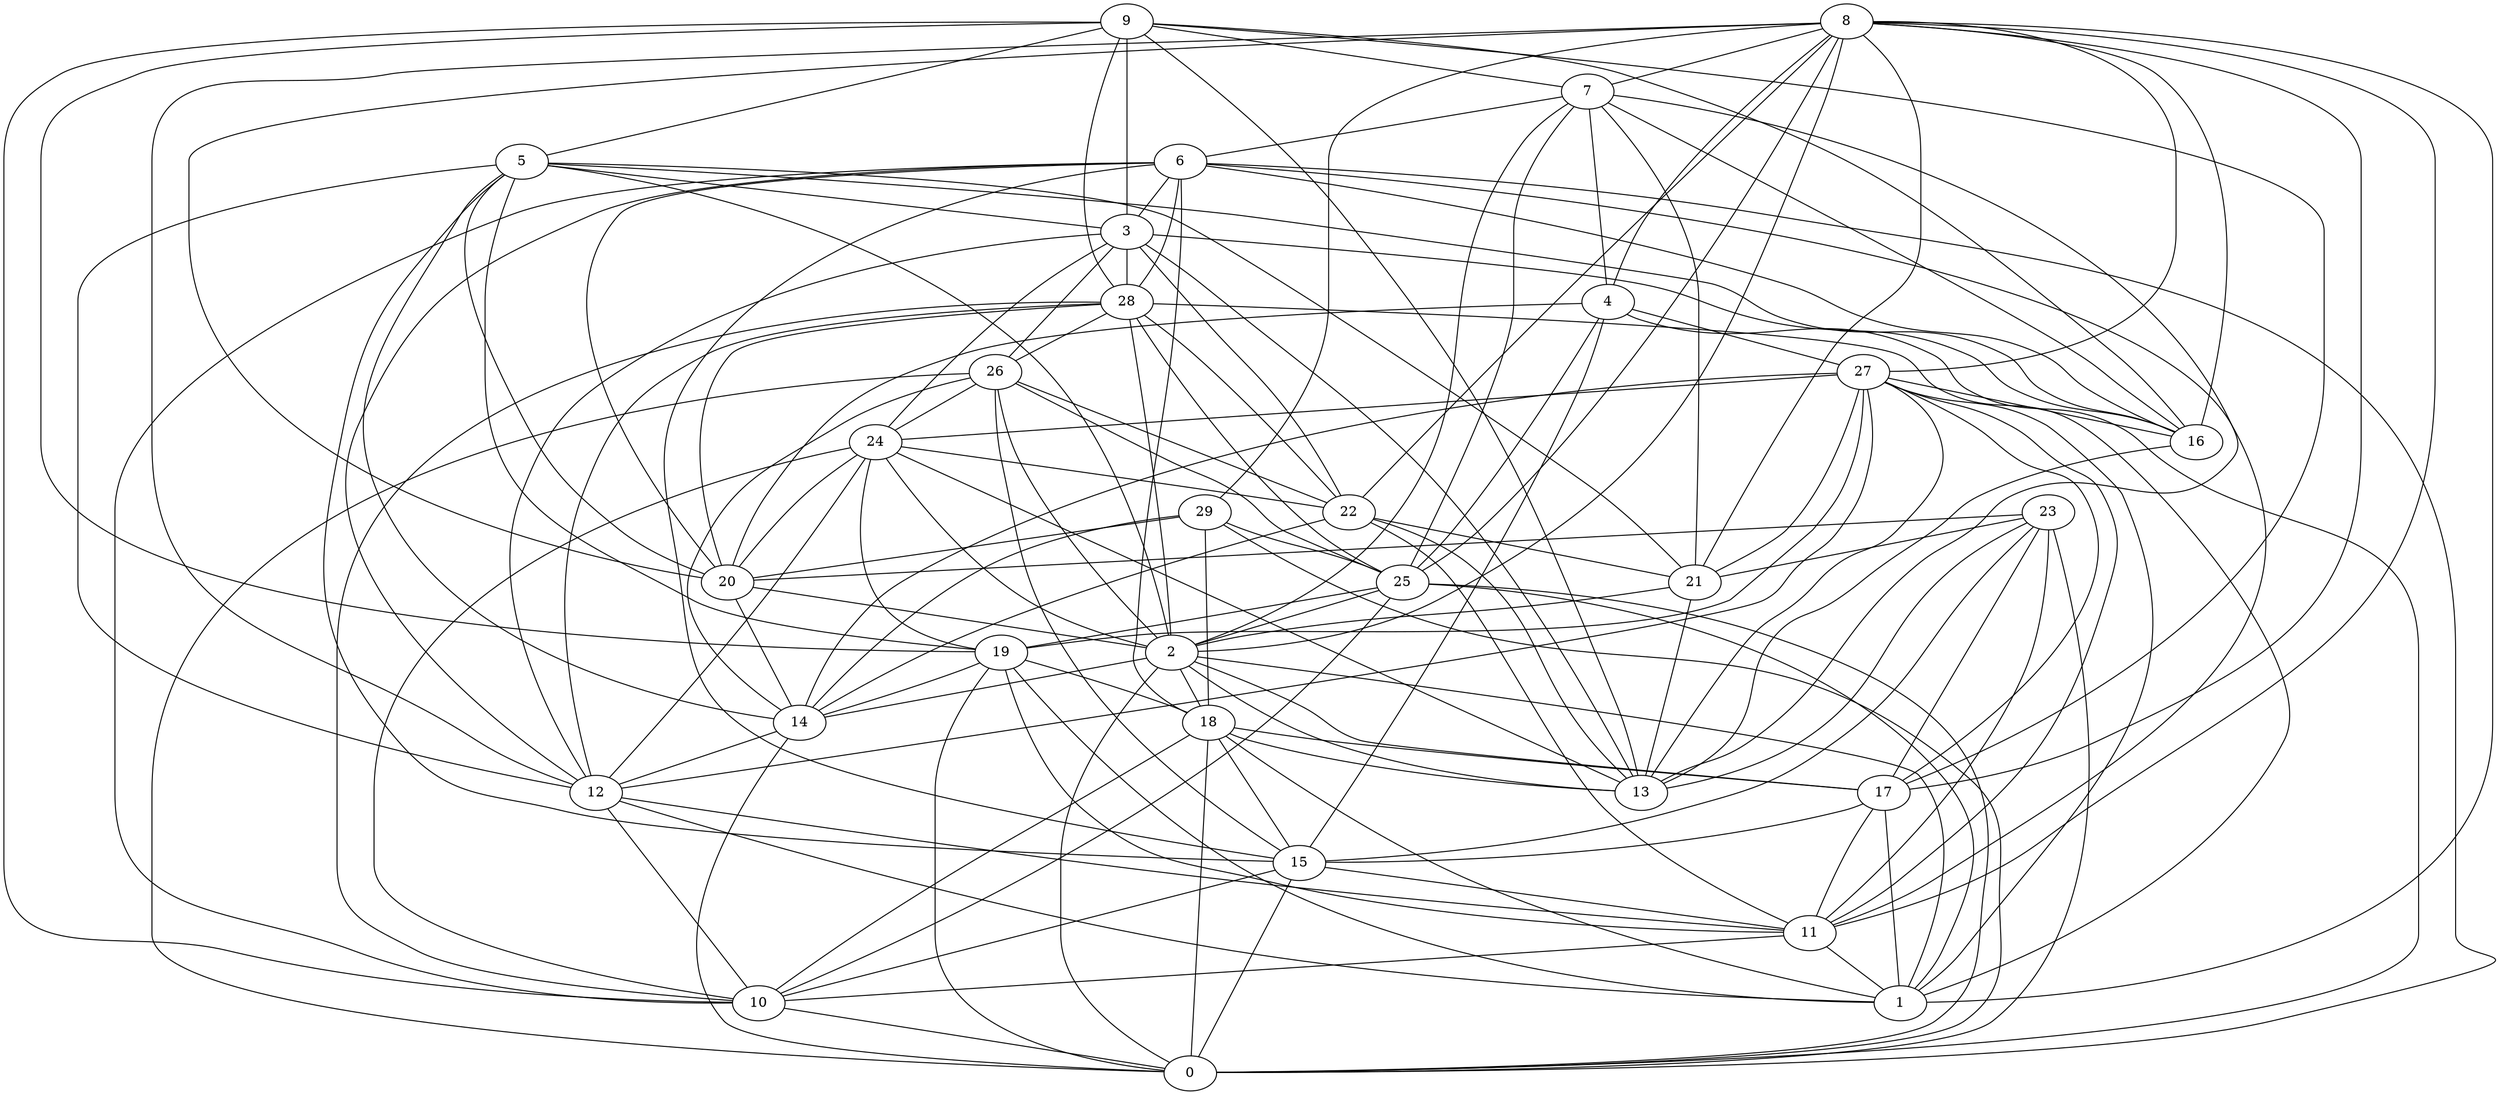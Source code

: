 digraph GG_graph {

subgraph G_graph {
edge [color = black]
"20" -> "2" [dir = none]
"22" -> "21" [dir = none]
"22" -> "14" [dir = none]
"9" -> "13" [dir = none]
"9" -> "19" [dir = none]
"9" -> "17" [dir = none]
"9" -> "28" [dir = none]
"9" -> "16" [dir = none]
"7" -> "25" [dir = none]
"7" -> "4" [dir = none]
"7" -> "21" [dir = none]
"10" -> "0" [dir = none]
"27" -> "19" [dir = none]
"27" -> "21" [dir = none]
"27" -> "24" [dir = none]
"27" -> "13" [dir = none]
"27" -> "1" [dir = none]
"27" -> "12" [dir = none]
"27" -> "16" [dir = none]
"15" -> "0" [dir = none]
"15" -> "10" [dir = none]
"29" -> "0" [dir = none]
"29" -> "14" [dir = none]
"29" -> "20" [dir = none]
"29" -> "25" [dir = none]
"8" -> "17" [dir = none]
"8" -> "4" [dir = none]
"8" -> "22" [dir = none]
"8" -> "1" [dir = none]
"8" -> "20" [dir = none]
"8" -> "7" [dir = none]
"8" -> "29" [dir = none]
"16" -> "13" [dir = none]
"18" -> "1" [dir = none]
"18" -> "0" [dir = none]
"18" -> "15" [dir = none]
"18" -> "13" [dir = none]
"11" -> "1" [dir = none]
"5" -> "19" [dir = none]
"5" -> "3" [dir = none]
"5" -> "16" [dir = none]
"4" -> "0" [dir = none]
"4" -> "25" [dir = none]
"4" -> "20" [dir = none]
"4" -> "27" [dir = none]
"12" -> "10" [dir = none]
"12" -> "11" [dir = none]
"24" -> "13" [dir = none]
"24" -> "20" [dir = none]
"24" -> "10" [dir = none]
"25" -> "2" [dir = none]
"25" -> "10" [dir = none]
"25" -> "0" [dir = none]
"2" -> "0" [dir = none]
"2" -> "14" [dir = none]
"2" -> "18" [dir = none]
"2" -> "1" [dir = none]
"14" -> "12" [dir = none]
"26" -> "22" [dir = none]
"26" -> "15" [dir = none]
"26" -> "0" [dir = none]
"26" -> "25" [dir = none]
"26" -> "24" [dir = none]
"28" -> "12" [dir = none]
"28" -> "22" [dir = none]
"28" -> "2" [dir = none]
"28" -> "26" [dir = none]
"28" -> "25" [dir = none]
"17" -> "1" [dir = none]
"3" -> "13" [dir = none]
"3" -> "16" [dir = none]
"3" -> "28" [dir = none]
"3" -> "24" [dir = none]
"3" -> "12" [dir = none]
"6" -> "16" [dir = none]
"6" -> "20" [dir = none]
"6" -> "28" [dir = none]
"6" -> "12" [dir = none]
"6" -> "0" [dir = none]
"6" -> "10" [dir = none]
"6" -> "11" [dir = none]
"19" -> "1" [dir = none]
"19" -> "0" [dir = none]
"21" -> "2" [dir = none]
"23" -> "20" [dir = none]
"23" -> "17" [dir = none]
"23" -> "0" [dir = none]
"6" -> "18" [dir = none]
"24" -> "2" [dir = none]
"22" -> "13" [dir = none]
"3" -> "26" [dir = none]
"25" -> "1" [dir = none]
"24" -> "12" [dir = none]
"17" -> "11" [dir = none]
"19" -> "14" [dir = none]
"27" -> "14" [dir = none]
"27" -> "17" [dir = none]
"8" -> "12" [dir = none]
"21" -> "13" [dir = none]
"20" -> "14" [dir = none]
"5" -> "12" [dir = none]
"4" -> "15" [dir = none]
"26" -> "2" [dir = none]
"15" -> "11" [dir = none]
"9" -> "7" [dir = none]
"3" -> "22" [dir = none]
"24" -> "22" [dir = none]
"2" -> "17" [dir = none]
"18" -> "10" [dir = none]
"8" -> "21" [dir = none]
"5" -> "21" [dir = none]
"11" -> "10" [dir = none]
"23" -> "11" [dir = none]
"5" -> "20" [dir = none]
"7" -> "13" [dir = none]
"12" -> "1" [dir = none]
"26" -> "14" [dir = none]
"18" -> "17" [dir = none]
"29" -> "18" [dir = none]
"7" -> "16" [dir = none]
"5" -> "14" [dir = none]
"19" -> "11" [dir = none]
"28" -> "1" [dir = none]
"7" -> "6" [dir = none]
"9" -> "3" [dir = none]
"5" -> "2" [dir = none]
"5" -> "15" [dir = none]
"6" -> "15" [dir = none]
"24" -> "19" [dir = none]
"22" -> "11" [dir = none]
"8" -> "25" [dir = none]
"8" -> "16" [dir = none]
"23" -> "13" [dir = none]
"9" -> "5" [dir = none]
"23" -> "15" [dir = none]
"28" -> "20" [dir = none]
"25" -> "19" [dir = none]
"9" -> "10" [dir = none]
"2" -> "13" [dir = none]
"14" -> "0" [dir = none]
"8" -> "2" [dir = none]
"28" -> "10" [dir = none]
"19" -> "18" [dir = none]
"17" -> "15" [dir = none]
"27" -> "11" [dir = none]
"8" -> "11" [dir = none]
"8" -> "27" [dir = none]
"6" -> "3" [dir = none]
"7" -> "2" [dir = none]
"23" -> "21" [dir = none]
}

}

